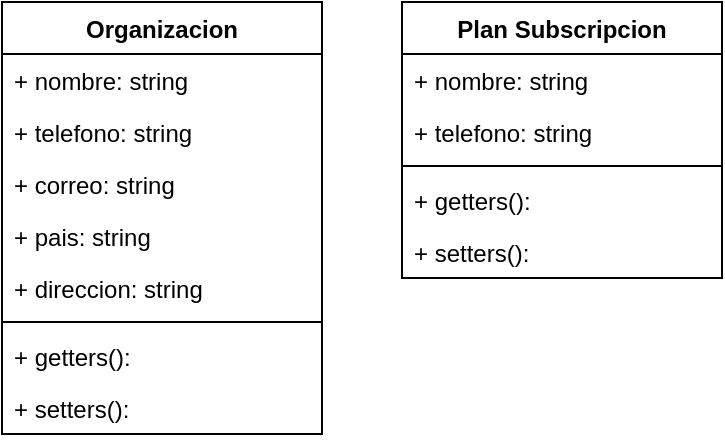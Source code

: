 <mxfile version="24.7.17">
  <diagram name="Página-1" id="1r15Roin0CxcmpHwpi3M">
    <mxGraphModel dx="1260" dy="683" grid="1" gridSize="10" guides="1" tooltips="1" connect="1" arrows="1" fold="1" page="1" pageScale="1" pageWidth="827" pageHeight="1169" math="0" shadow="0">
      <root>
        <mxCell id="0" />
        <mxCell id="1" parent="0" />
        <mxCell id="dAClhB4GsKRdCZADBNJI-1" value="Organizacion" style="swimlane;fontStyle=1;align=center;verticalAlign=top;childLayout=stackLayout;horizontal=1;startSize=26;horizontalStack=0;resizeParent=1;resizeParentMax=0;resizeLast=0;collapsible=1;marginBottom=0;whiteSpace=wrap;html=1;" vertex="1" parent="1">
          <mxGeometry x="160" y="560" width="160" height="216" as="geometry" />
        </mxCell>
        <mxCell id="dAClhB4GsKRdCZADBNJI-5" value="+ nombre: string" style="text;strokeColor=none;fillColor=none;align=left;verticalAlign=top;spacingLeft=4;spacingRight=4;overflow=hidden;rotatable=0;points=[[0,0.5],[1,0.5]];portConstraint=eastwest;whiteSpace=wrap;html=1;" vertex="1" parent="dAClhB4GsKRdCZADBNJI-1">
          <mxGeometry y="26" width="160" height="26" as="geometry" />
        </mxCell>
        <mxCell id="dAClhB4GsKRdCZADBNJI-6" value="+ telefono: string" style="text;strokeColor=none;fillColor=none;align=left;verticalAlign=top;spacingLeft=4;spacingRight=4;overflow=hidden;rotatable=0;points=[[0,0.5],[1,0.5]];portConstraint=eastwest;whiteSpace=wrap;html=1;" vertex="1" parent="dAClhB4GsKRdCZADBNJI-1">
          <mxGeometry y="52" width="160" height="26" as="geometry" />
        </mxCell>
        <mxCell id="dAClhB4GsKRdCZADBNJI-7" value="+ correo: string" style="text;strokeColor=none;fillColor=none;align=left;verticalAlign=top;spacingLeft=4;spacingRight=4;overflow=hidden;rotatable=0;points=[[0,0.5],[1,0.5]];portConstraint=eastwest;whiteSpace=wrap;html=1;" vertex="1" parent="dAClhB4GsKRdCZADBNJI-1">
          <mxGeometry y="78" width="160" height="26" as="geometry" />
        </mxCell>
        <mxCell id="dAClhB4GsKRdCZADBNJI-8" value="+ pais: string" style="text;strokeColor=none;fillColor=none;align=left;verticalAlign=top;spacingLeft=4;spacingRight=4;overflow=hidden;rotatable=0;points=[[0,0.5],[1,0.5]];portConstraint=eastwest;whiteSpace=wrap;html=1;" vertex="1" parent="dAClhB4GsKRdCZADBNJI-1">
          <mxGeometry y="104" width="160" height="26" as="geometry" />
        </mxCell>
        <mxCell id="dAClhB4GsKRdCZADBNJI-2" value="+ direccion: string" style="text;strokeColor=none;fillColor=none;align=left;verticalAlign=top;spacingLeft=4;spacingRight=4;overflow=hidden;rotatable=0;points=[[0,0.5],[1,0.5]];portConstraint=eastwest;whiteSpace=wrap;html=1;" vertex="1" parent="dAClhB4GsKRdCZADBNJI-1">
          <mxGeometry y="130" width="160" height="26" as="geometry" />
        </mxCell>
        <mxCell id="dAClhB4GsKRdCZADBNJI-3" value="" style="line;strokeWidth=1;fillColor=none;align=left;verticalAlign=middle;spacingTop=-1;spacingLeft=3;spacingRight=3;rotatable=0;labelPosition=right;points=[];portConstraint=eastwest;strokeColor=inherit;" vertex="1" parent="dAClhB4GsKRdCZADBNJI-1">
          <mxGeometry y="156" width="160" height="8" as="geometry" />
        </mxCell>
        <mxCell id="dAClhB4GsKRdCZADBNJI-9" value="+ getters():&amp;nbsp;" style="text;strokeColor=none;fillColor=none;align=left;verticalAlign=top;spacingLeft=4;spacingRight=4;overflow=hidden;rotatable=0;points=[[0,0.5],[1,0.5]];portConstraint=eastwest;whiteSpace=wrap;html=1;" vertex="1" parent="dAClhB4GsKRdCZADBNJI-1">
          <mxGeometry y="164" width="160" height="26" as="geometry" />
        </mxCell>
        <mxCell id="dAClhB4GsKRdCZADBNJI-4" value="+ setters():&amp;nbsp;" style="text;strokeColor=none;fillColor=none;align=left;verticalAlign=top;spacingLeft=4;spacingRight=4;overflow=hidden;rotatable=0;points=[[0,0.5],[1,0.5]];portConstraint=eastwest;whiteSpace=wrap;html=1;" vertex="1" parent="dAClhB4GsKRdCZADBNJI-1">
          <mxGeometry y="190" width="160" height="26" as="geometry" />
        </mxCell>
        <mxCell id="dAClhB4GsKRdCZADBNJI-20" value="Plan Subscripcion" style="swimlane;fontStyle=1;align=center;verticalAlign=top;childLayout=stackLayout;horizontal=1;startSize=26;horizontalStack=0;resizeParent=1;resizeParentMax=0;resizeLast=0;collapsible=1;marginBottom=0;whiteSpace=wrap;html=1;" vertex="1" parent="1">
          <mxGeometry x="360" y="560" width="160" height="138" as="geometry" />
        </mxCell>
        <mxCell id="dAClhB4GsKRdCZADBNJI-21" value="+ nombre: string" style="text;strokeColor=none;fillColor=none;align=left;verticalAlign=top;spacingLeft=4;spacingRight=4;overflow=hidden;rotatable=0;points=[[0,0.5],[1,0.5]];portConstraint=eastwest;whiteSpace=wrap;html=1;" vertex="1" parent="dAClhB4GsKRdCZADBNJI-20">
          <mxGeometry y="26" width="160" height="26" as="geometry" />
        </mxCell>
        <mxCell id="dAClhB4GsKRdCZADBNJI-22" value="+ telefono: string" style="text;strokeColor=none;fillColor=none;align=left;verticalAlign=top;spacingLeft=4;spacingRight=4;overflow=hidden;rotatable=0;points=[[0,0.5],[1,0.5]];portConstraint=eastwest;whiteSpace=wrap;html=1;" vertex="1" parent="dAClhB4GsKRdCZADBNJI-20">
          <mxGeometry y="52" width="160" height="26" as="geometry" />
        </mxCell>
        <mxCell id="dAClhB4GsKRdCZADBNJI-26" value="" style="line;strokeWidth=1;fillColor=none;align=left;verticalAlign=middle;spacingTop=-1;spacingLeft=3;spacingRight=3;rotatable=0;labelPosition=right;points=[];portConstraint=eastwest;strokeColor=inherit;" vertex="1" parent="dAClhB4GsKRdCZADBNJI-20">
          <mxGeometry y="78" width="160" height="8" as="geometry" />
        </mxCell>
        <mxCell id="dAClhB4GsKRdCZADBNJI-27" value="+ getters():&amp;nbsp;" style="text;strokeColor=none;fillColor=none;align=left;verticalAlign=top;spacingLeft=4;spacingRight=4;overflow=hidden;rotatable=0;points=[[0,0.5],[1,0.5]];portConstraint=eastwest;whiteSpace=wrap;html=1;" vertex="1" parent="dAClhB4GsKRdCZADBNJI-20">
          <mxGeometry y="86" width="160" height="26" as="geometry" />
        </mxCell>
        <mxCell id="dAClhB4GsKRdCZADBNJI-28" value="+ setters():&amp;nbsp;" style="text;strokeColor=none;fillColor=none;align=left;verticalAlign=top;spacingLeft=4;spacingRight=4;overflow=hidden;rotatable=0;points=[[0,0.5],[1,0.5]];portConstraint=eastwest;whiteSpace=wrap;html=1;" vertex="1" parent="dAClhB4GsKRdCZADBNJI-20">
          <mxGeometry y="112" width="160" height="26" as="geometry" />
        </mxCell>
      </root>
    </mxGraphModel>
  </diagram>
</mxfile>
